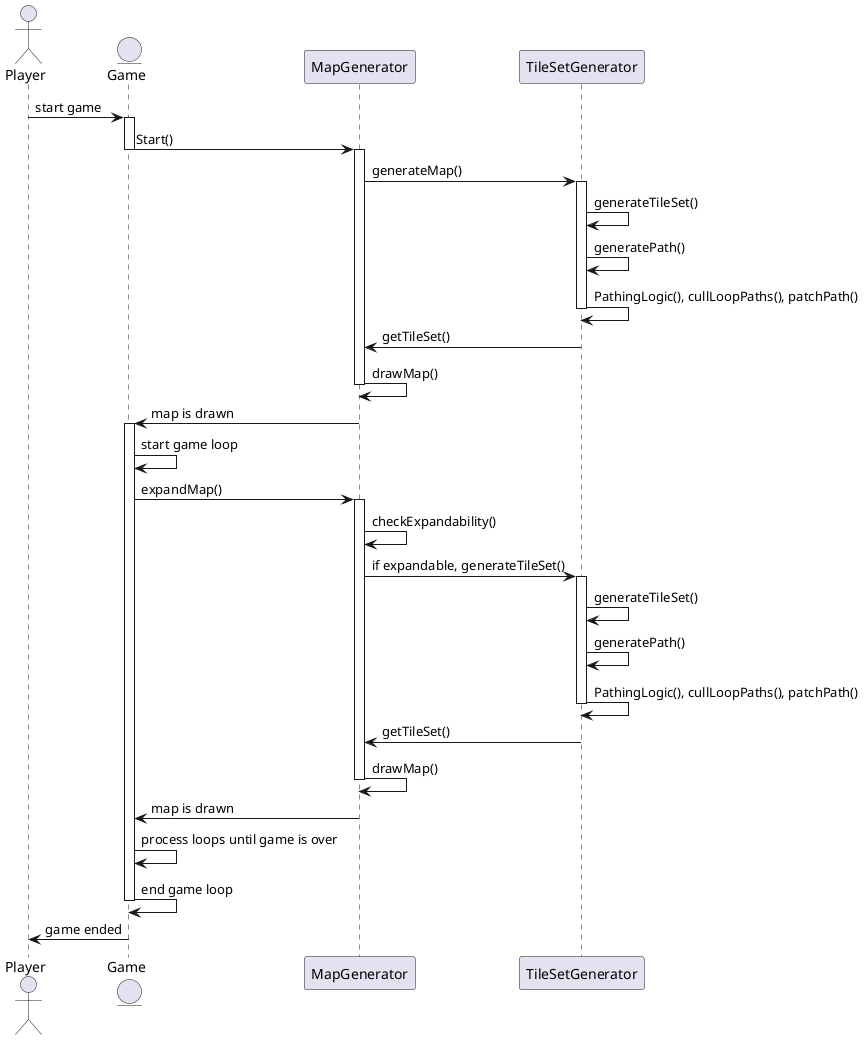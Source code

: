 @startuml SequenceDiagram_MapGen

actor Player as user
entity Game as game 
participant MapGenerator as map_gen
participant TileSetGenerator as tile_gen

user -> game : start game
activate game
game -> map_gen : Start()
deactivate game
activate map_gen
map_gen -> tile_gen : generateMap()
activate tile_gen
tile_gen -> tile_gen : generateTileSet()
tile_gen -> tile_gen : generatePath()
tile_gen -> tile_gen : PathingLogic(), cullLoopPaths(), patchPath()
deactivate tile_gen
tile_gen -> map_gen : getTileSet()
map_gen -> map_gen : drawMap()
deactivate map_gen
map_gen -> game : map is drawn
activate game
game -> game : start game loop
game -> map_gen : expandMap()
activate map_gen
map_gen -> map_gen : checkExpandability()
map_gen -> tile_gen : if expandable, generateTileSet()
activate tile_gen
tile_gen -> tile_gen : generateTileSet()
tile_gen -> tile_gen : generatePath()
tile_gen -> tile_gen : PathingLogic(), cullLoopPaths(), patchPath()
deactivate tile_gen
tile_gen -> map_gen : getTileSet()
map_gen -> map_gen : drawMap()
deactivate map_gen
map_gen -> game : map is drawn
game -> game : process loops until game is over
game -> game : end game loop
deactivate game
game -> user : game ended

@enduml